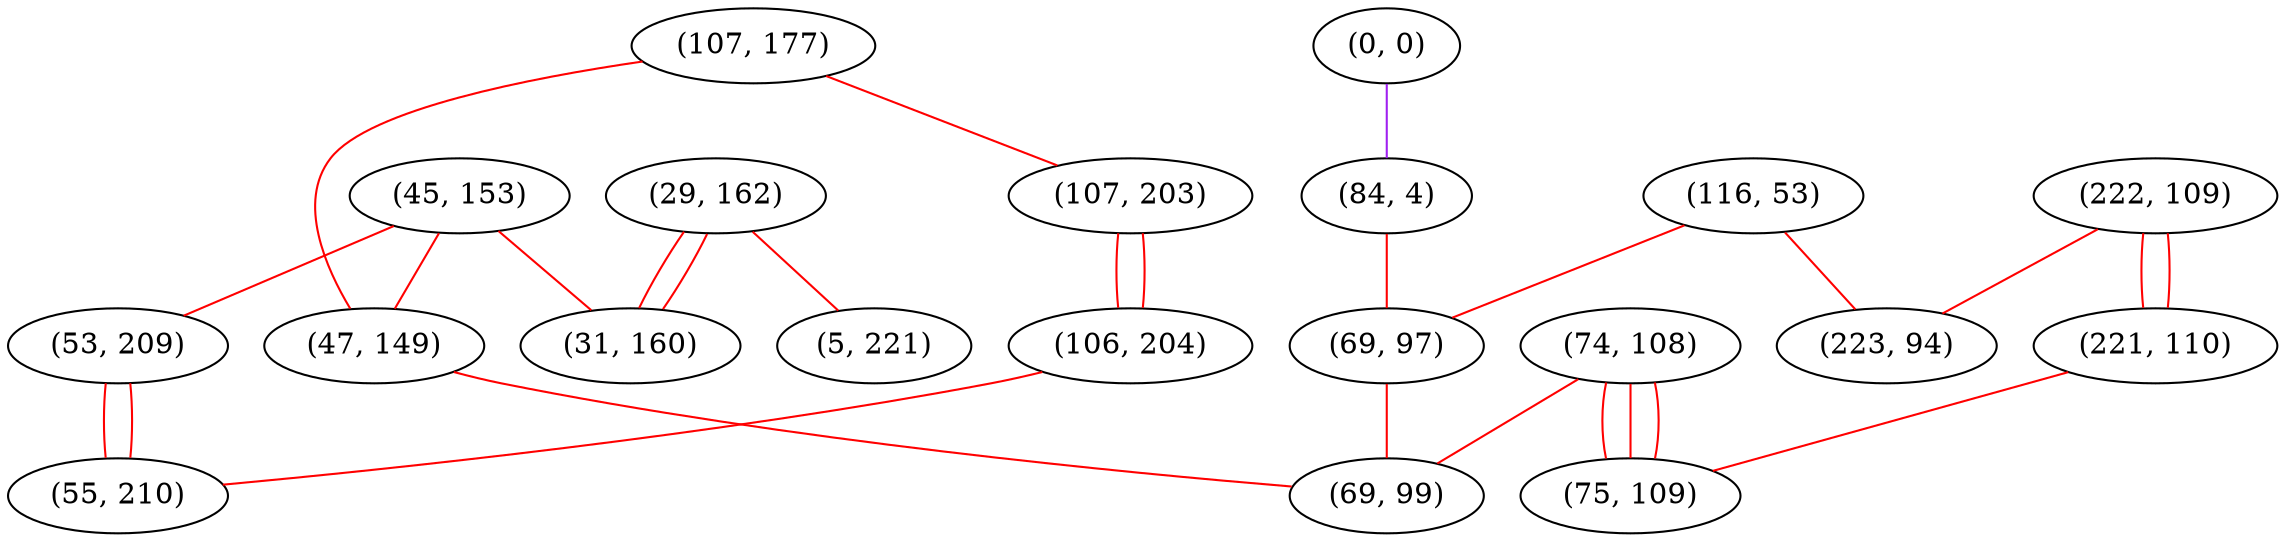 graph "" {
"(107, 177)";
"(107, 203)";
"(116, 53)";
"(45, 153)";
"(47, 149)";
"(106, 204)";
"(0, 0)";
"(74, 108)";
"(84, 4)";
"(29, 162)";
"(222, 109)";
"(69, 97)";
"(221, 110)";
"(53, 209)";
"(223, 94)";
"(75, 109)";
"(31, 160)";
"(5, 221)";
"(55, 210)";
"(69, 99)";
"(107, 177)" -- "(47, 149)"  [color=red, key=0, weight=1];
"(107, 177)" -- "(107, 203)"  [color=red, key=0, weight=1];
"(107, 203)" -- "(106, 204)"  [color=red, key=0, weight=1];
"(107, 203)" -- "(106, 204)"  [color=red, key=1, weight=1];
"(116, 53)" -- "(69, 97)"  [color=red, key=0, weight=1];
"(116, 53)" -- "(223, 94)"  [color=red, key=0, weight=1];
"(45, 153)" -- "(53, 209)"  [color=red, key=0, weight=1];
"(45, 153)" -- "(47, 149)"  [color=red, key=0, weight=1];
"(45, 153)" -- "(31, 160)"  [color=red, key=0, weight=1];
"(47, 149)" -- "(69, 99)"  [color=red, key=0, weight=1];
"(106, 204)" -- "(55, 210)"  [color=red, key=0, weight=1];
"(0, 0)" -- "(84, 4)"  [color=purple, key=0, weight=4];
"(74, 108)" -- "(75, 109)"  [color=red, key=0, weight=1];
"(74, 108)" -- "(75, 109)"  [color=red, key=1, weight=1];
"(74, 108)" -- "(75, 109)"  [color=red, key=2, weight=1];
"(74, 108)" -- "(69, 99)"  [color=red, key=0, weight=1];
"(84, 4)" -- "(69, 97)"  [color=red, key=0, weight=1];
"(29, 162)" -- "(31, 160)"  [color=red, key=0, weight=1];
"(29, 162)" -- "(31, 160)"  [color=red, key=1, weight=1];
"(29, 162)" -- "(5, 221)"  [color=red, key=0, weight=1];
"(222, 109)" -- "(221, 110)"  [color=red, key=0, weight=1];
"(222, 109)" -- "(221, 110)"  [color=red, key=1, weight=1];
"(222, 109)" -- "(223, 94)"  [color=red, key=0, weight=1];
"(69, 97)" -- "(69, 99)"  [color=red, key=0, weight=1];
"(221, 110)" -- "(75, 109)"  [color=red, key=0, weight=1];
"(53, 209)" -- "(55, 210)"  [color=red, key=0, weight=1];
"(53, 209)" -- "(55, 210)"  [color=red, key=1, weight=1];
}
